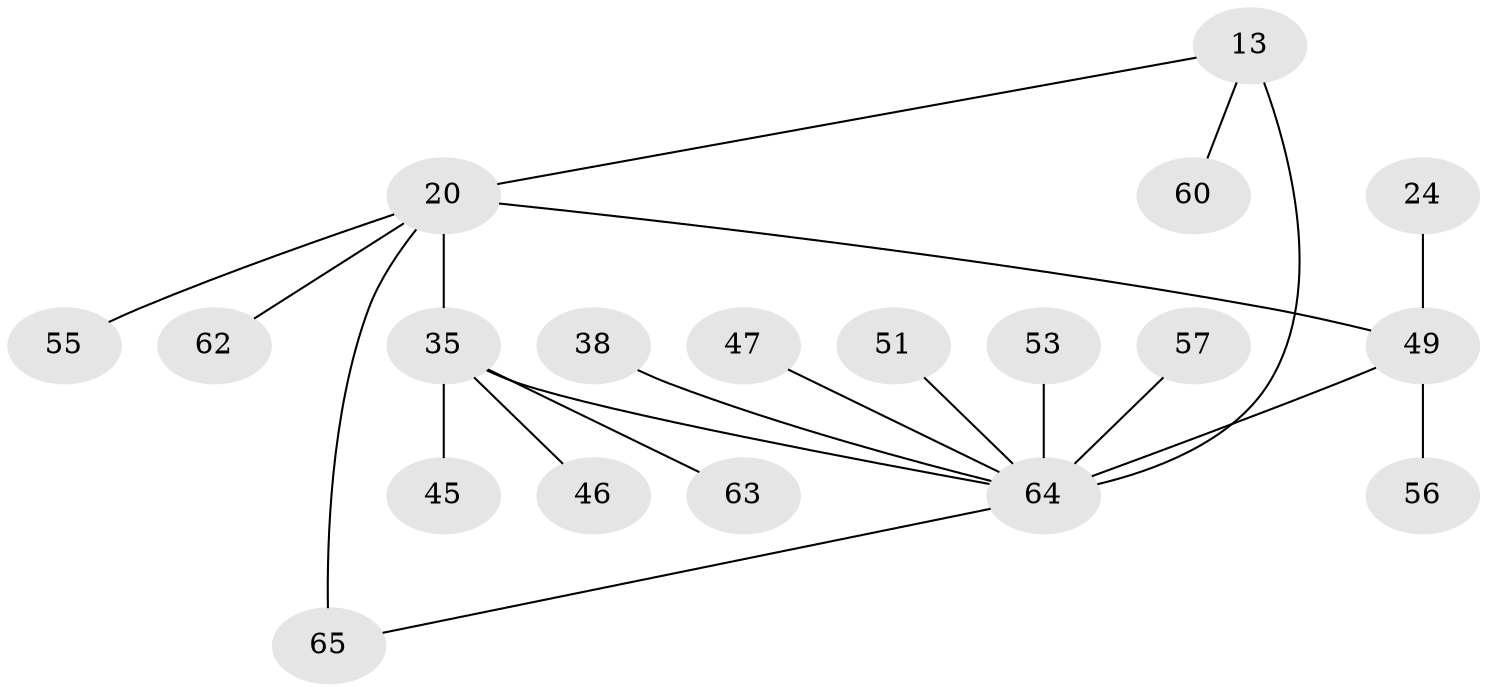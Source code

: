 // original degree distribution, {2: 0.13846153846153847, 5: 0.07692307692307693, 10: 0.03076923076923077, 7: 0.03076923076923077, 4: 0.06153846153846154, 8: 0.015384615384615385, 6: 0.015384615384615385, 3: 0.07692307692307693, 1: 0.5538461538461539}
// Generated by graph-tools (version 1.1) at 2025/59/03/04/25 21:59:08]
// undirected, 19 vertices, 21 edges
graph export_dot {
graph [start="1"]
  node [color=gray90,style=filled];
  13;
  20 [super="+19+7"];
  24;
  35 [super="+9"];
  38;
  45 [super="+32"];
  46 [super="+43"];
  47 [super="+41"];
  49 [super="+16+22"];
  51;
  53 [super="+23+26+30+40"];
  55 [super="+21"];
  56;
  57;
  60 [super="+37"];
  62;
  63;
  64 [super="+42+52+3+25+44+34+29+36"];
  65 [super="+33+50+48+54+58+59+61"];
  13 -- 60;
  13 -- 64 [weight=3];
  13 -- 20 [weight=2];
  20 -- 65 [weight=2];
  20 -- 49 [weight=2];
  20 -- 35 [weight=3];
  20 -- 55;
  20 -- 62;
  24 -- 49;
  35 -- 64 [weight=3];
  35 -- 45;
  35 -- 46;
  35 -- 63;
  38 -- 64;
  47 -- 64;
  49 -- 64 [weight=3];
  49 -- 56;
  51 -- 64;
  53 -- 64 [weight=2];
  57 -- 64;
  64 -- 65;
}
